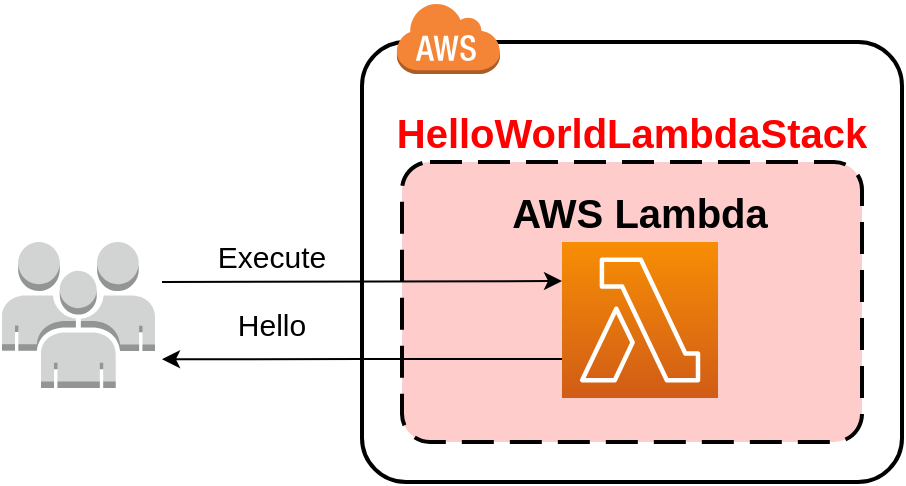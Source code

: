 <mxfile version="18.1.2" type="device"><diagram id="H-b6z1kPTGAqEft5Mhqe" name="Page-1"><mxGraphModel dx="957" dy="540" grid="1" gridSize="10" guides="1" tooltips="1" connect="1" arrows="1" fold="1" page="1" pageScale="1" pageWidth="850" pageHeight="1100" math="0" shadow="0"><root><mxCell id="0"/><mxCell id="1" parent="0"/><mxCell id="eU7E1rESusIbkJLUtY2G-7" value="" style="rounded=1;arcSize=10;dashed=0;fillColor=none;gradientColor=none;strokeWidth=2;fontSize=20;" parent="1" vertex="1"><mxGeometry x="300" y="120" width="270" height="220" as="geometry"/></mxCell><mxCell id="eU7E1rESusIbkJLUtY2G-9" value="" style="rounded=1;arcSize=10;dashed=1;strokeColor=#000000;fillColor=#FFCCCC;dashPattern=8 4;strokeWidth=2;fontSize=20;" parent="1" vertex="1"><mxGeometry x="320" y="180" width="230" height="140" as="geometry"/></mxCell><mxCell id="qiZIKUnXdBZxavbPgRU8-1" style="edgeStyle=orthogonalEdgeStyle;rounded=0;orthogonalLoop=1;jettySize=auto;html=1;exitX=0;exitY=0.75;exitDx=0;exitDy=0;exitPerimeter=0;" edge="1" parent="1" source="eU7E1rESusIbkJLUtY2G-2"><mxGeometry relative="1" as="geometry"><mxPoint x="200" y="278.621" as="targetPoint"/></mxGeometry></mxCell><mxCell id="eU7E1rESusIbkJLUtY2G-2" value="" style="sketch=0;points=[[0,0,0],[0.25,0,0],[0.5,0,0],[0.75,0,0],[1,0,0],[0,1,0],[0.25,1,0],[0.5,1,0],[0.75,1,0],[1,1,0],[0,0.25,0],[0,0.5,0],[0,0.75,0],[1,0.25,0],[1,0.5,0],[1,0.75,0]];outlineConnect=0;fontColor=#232F3E;gradientColor=#F78E04;gradientDirection=north;fillColor=#D05C17;strokeColor=#ffffff;dashed=0;verticalLabelPosition=bottom;verticalAlign=top;align=center;html=1;fontSize=12;fontStyle=0;aspect=fixed;shape=mxgraph.aws4.resourceIcon;resIcon=mxgraph.aws4.lambda;" parent="1" vertex="1"><mxGeometry x="400" y="220" width="78" height="78" as="geometry"/></mxCell><mxCell id="eU7E1rESusIbkJLUtY2G-5" value="AWS Lambda" style="text;html=1;strokeColor=none;fillColor=none;align=center;verticalAlign=middle;whiteSpace=wrap;rounded=0;fontSize=20;fontStyle=1" parent="1" vertex="1"><mxGeometry x="369" y="190" width="140" height="30" as="geometry"/></mxCell><mxCell id="eU7E1rESusIbkJLUtY2G-8" value="" style="dashed=0;html=1;shape=mxgraph.aws3.cloud;fillColor=#F58536;gradientColor=none;dashed=0;fontSize=20;" parent="1" vertex="1"><mxGeometry x="317" y="100" width="52" height="36" as="geometry"/></mxCell><mxCell id="eU7E1rESusIbkJLUtY2G-10" value="HelloWorldLambdaStack" style="text;html=1;strokeColor=none;fillColor=none;align=center;verticalAlign=middle;whiteSpace=wrap;rounded=0;fontSize=20;fontStyle=1;fontColor=#FF0000;" parent="1" vertex="1"><mxGeometry x="307" y="150" width="256" height="30" as="geometry"/></mxCell><mxCell id="eU7E1rESusIbkJLUtY2G-12" value="" style="endArrow=classic;html=1;rounded=0;fontSize=20;fontColor=#FF0000;entryX=0;entryY=0.25;entryDx=0;entryDy=0;entryPerimeter=0;" parent="1" target="eU7E1rESusIbkJLUtY2G-2" edge="1"><mxGeometry width="50" height="50" relative="1" as="geometry"><mxPoint x="200" y="240" as="sourcePoint"/><mxPoint x="400" y="249.66" as="targetPoint"/></mxGeometry></mxCell><mxCell id="eU7E1rESusIbkJLUtY2G-19" value="" style="outlineConnect=0;dashed=0;verticalLabelPosition=bottom;verticalAlign=top;align=center;html=1;shape=mxgraph.aws3.users;fillColor=#D2D3D3;gradientColor=none;fontSize=20;fontColor=#FF0000;strokeColor=#000000;" parent="1" vertex="1"><mxGeometry x="120" y="220" width="76.48" height="73" as="geometry"/></mxCell><mxCell id="eU7E1rESusIbkJLUtY2G-20" value="&lt;font color=&quot;#000000&quot;&gt;&lt;span style=&quot;font-size: 15px;&quot;&gt;Execute&lt;/span&gt;&lt;/font&gt;" style="text;html=1;strokeColor=none;fillColor=none;align=center;verticalAlign=middle;whiteSpace=wrap;rounded=0;fontSize=20;fontColor=#FF0000;" parent="1" vertex="1"><mxGeometry x="210" y="210" width="90" height="30" as="geometry"/></mxCell><mxCell id="qiZIKUnXdBZxavbPgRU8-2" value="&lt;font color=&quot;#000000&quot;&gt;&lt;span style=&quot;font-size: 15px;&quot;&gt;Hello&lt;/span&gt;&lt;/font&gt;" style="text;html=1;strokeColor=none;fillColor=none;align=center;verticalAlign=middle;whiteSpace=wrap;rounded=0;fontSize=20;fontColor=#FF0000;" vertex="1" parent="1"><mxGeometry x="210" y="244" width="90" height="30" as="geometry"/></mxCell></root></mxGraphModel></diagram></mxfile>